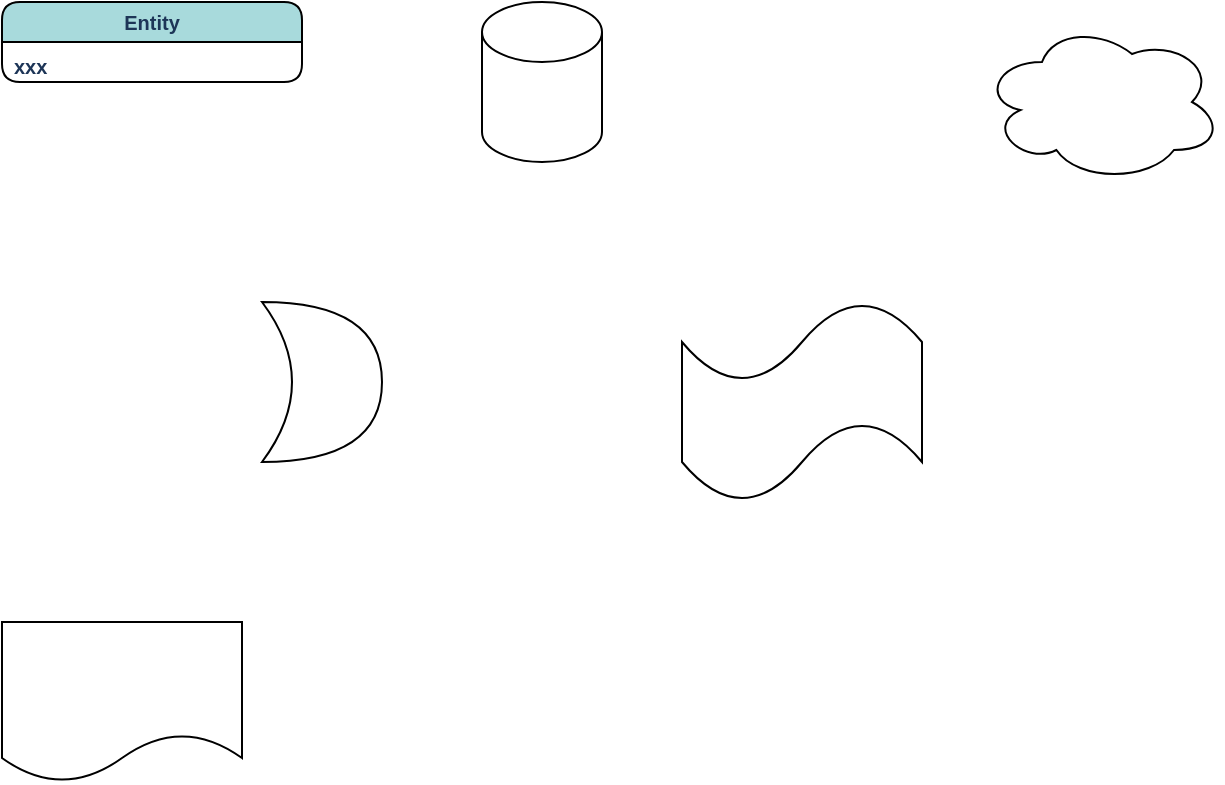 <mxfile version="18.0.7" type="github">
  <diagram id="HGY5p40dpCj6Ilmdr5W0" name="第 1 页">
    <mxGraphModel dx="1550" dy="851" grid="1" gridSize="10" guides="1" tooltips="1" connect="1" arrows="1" fold="1" page="1" pageScale="1" pageWidth="827" pageHeight="1169" math="0" shadow="0">
      <root>
        <mxCell id="0" />
        <mxCell id="1" parent="0" />
        <mxCell id="YXY1S4yLQl2Z7X27-1y_-1" value="Entity" style="swimlane;childLayout=stackLayout;horizontal=1;startSize=20;horizontalStack=0;fontSize=10;fontStyle=1;strokeWidth=1;resizeParent=0;resizeLast=1;shadow=0;dashed=0;align=center;sketch=0;fontColor=#1D3557;fillColor=#A8DADC;swimlaneFillColor=default;rounded=1;glass=0;spacing=2;" vertex="1" parent="1">
          <mxGeometry x="110" y="140" width="150" height="40" as="geometry" />
        </mxCell>
        <mxCell id="YXY1S4yLQl2Z7X27-1y_-2" value="xxx" style="align=left;strokeColor=none;fillColor=none;spacingLeft=4;fontSize=10;verticalAlign=top;resizable=0;rotatable=0;part=1;sketch=0;fontColor=#1D3557;rounded=1;fontStyle=1" vertex="1" parent="YXY1S4yLQl2Z7X27-1y_-1">
          <mxGeometry y="20" width="150" height="20" as="geometry" />
        </mxCell>
        <mxCell id="YXY1S4yLQl2Z7X27-1y_-4" value="" style="shape=cylinder3;whiteSpace=wrap;html=1;boundedLbl=1;backgroundOutline=1;size=15;" vertex="1" parent="1">
          <mxGeometry x="350" y="140" width="60" height="80" as="geometry" />
        </mxCell>
        <mxCell id="YXY1S4yLQl2Z7X27-1y_-5" value="" style="ellipse;shape=cloud;whiteSpace=wrap;html=1;" vertex="1" parent="1">
          <mxGeometry x="600" y="150" width="120" height="80" as="geometry" />
        </mxCell>
        <mxCell id="YXY1S4yLQl2Z7X27-1y_-6" value="" style="shape=xor;whiteSpace=wrap;html=1;" vertex="1" parent="1">
          <mxGeometry x="240" y="290" width="60" height="80" as="geometry" />
        </mxCell>
        <mxCell id="YXY1S4yLQl2Z7X27-1y_-7" value="" style="shape=tape;whiteSpace=wrap;html=1;" vertex="1" parent="1">
          <mxGeometry x="450" y="290" width="120" height="100" as="geometry" />
        </mxCell>
        <mxCell id="YXY1S4yLQl2Z7X27-1y_-8" value="" style="shape=document;whiteSpace=wrap;html=1;boundedLbl=1;" vertex="1" parent="1">
          <mxGeometry x="110" y="450" width="120" height="80" as="geometry" />
        </mxCell>
      </root>
    </mxGraphModel>
  </diagram>
</mxfile>
